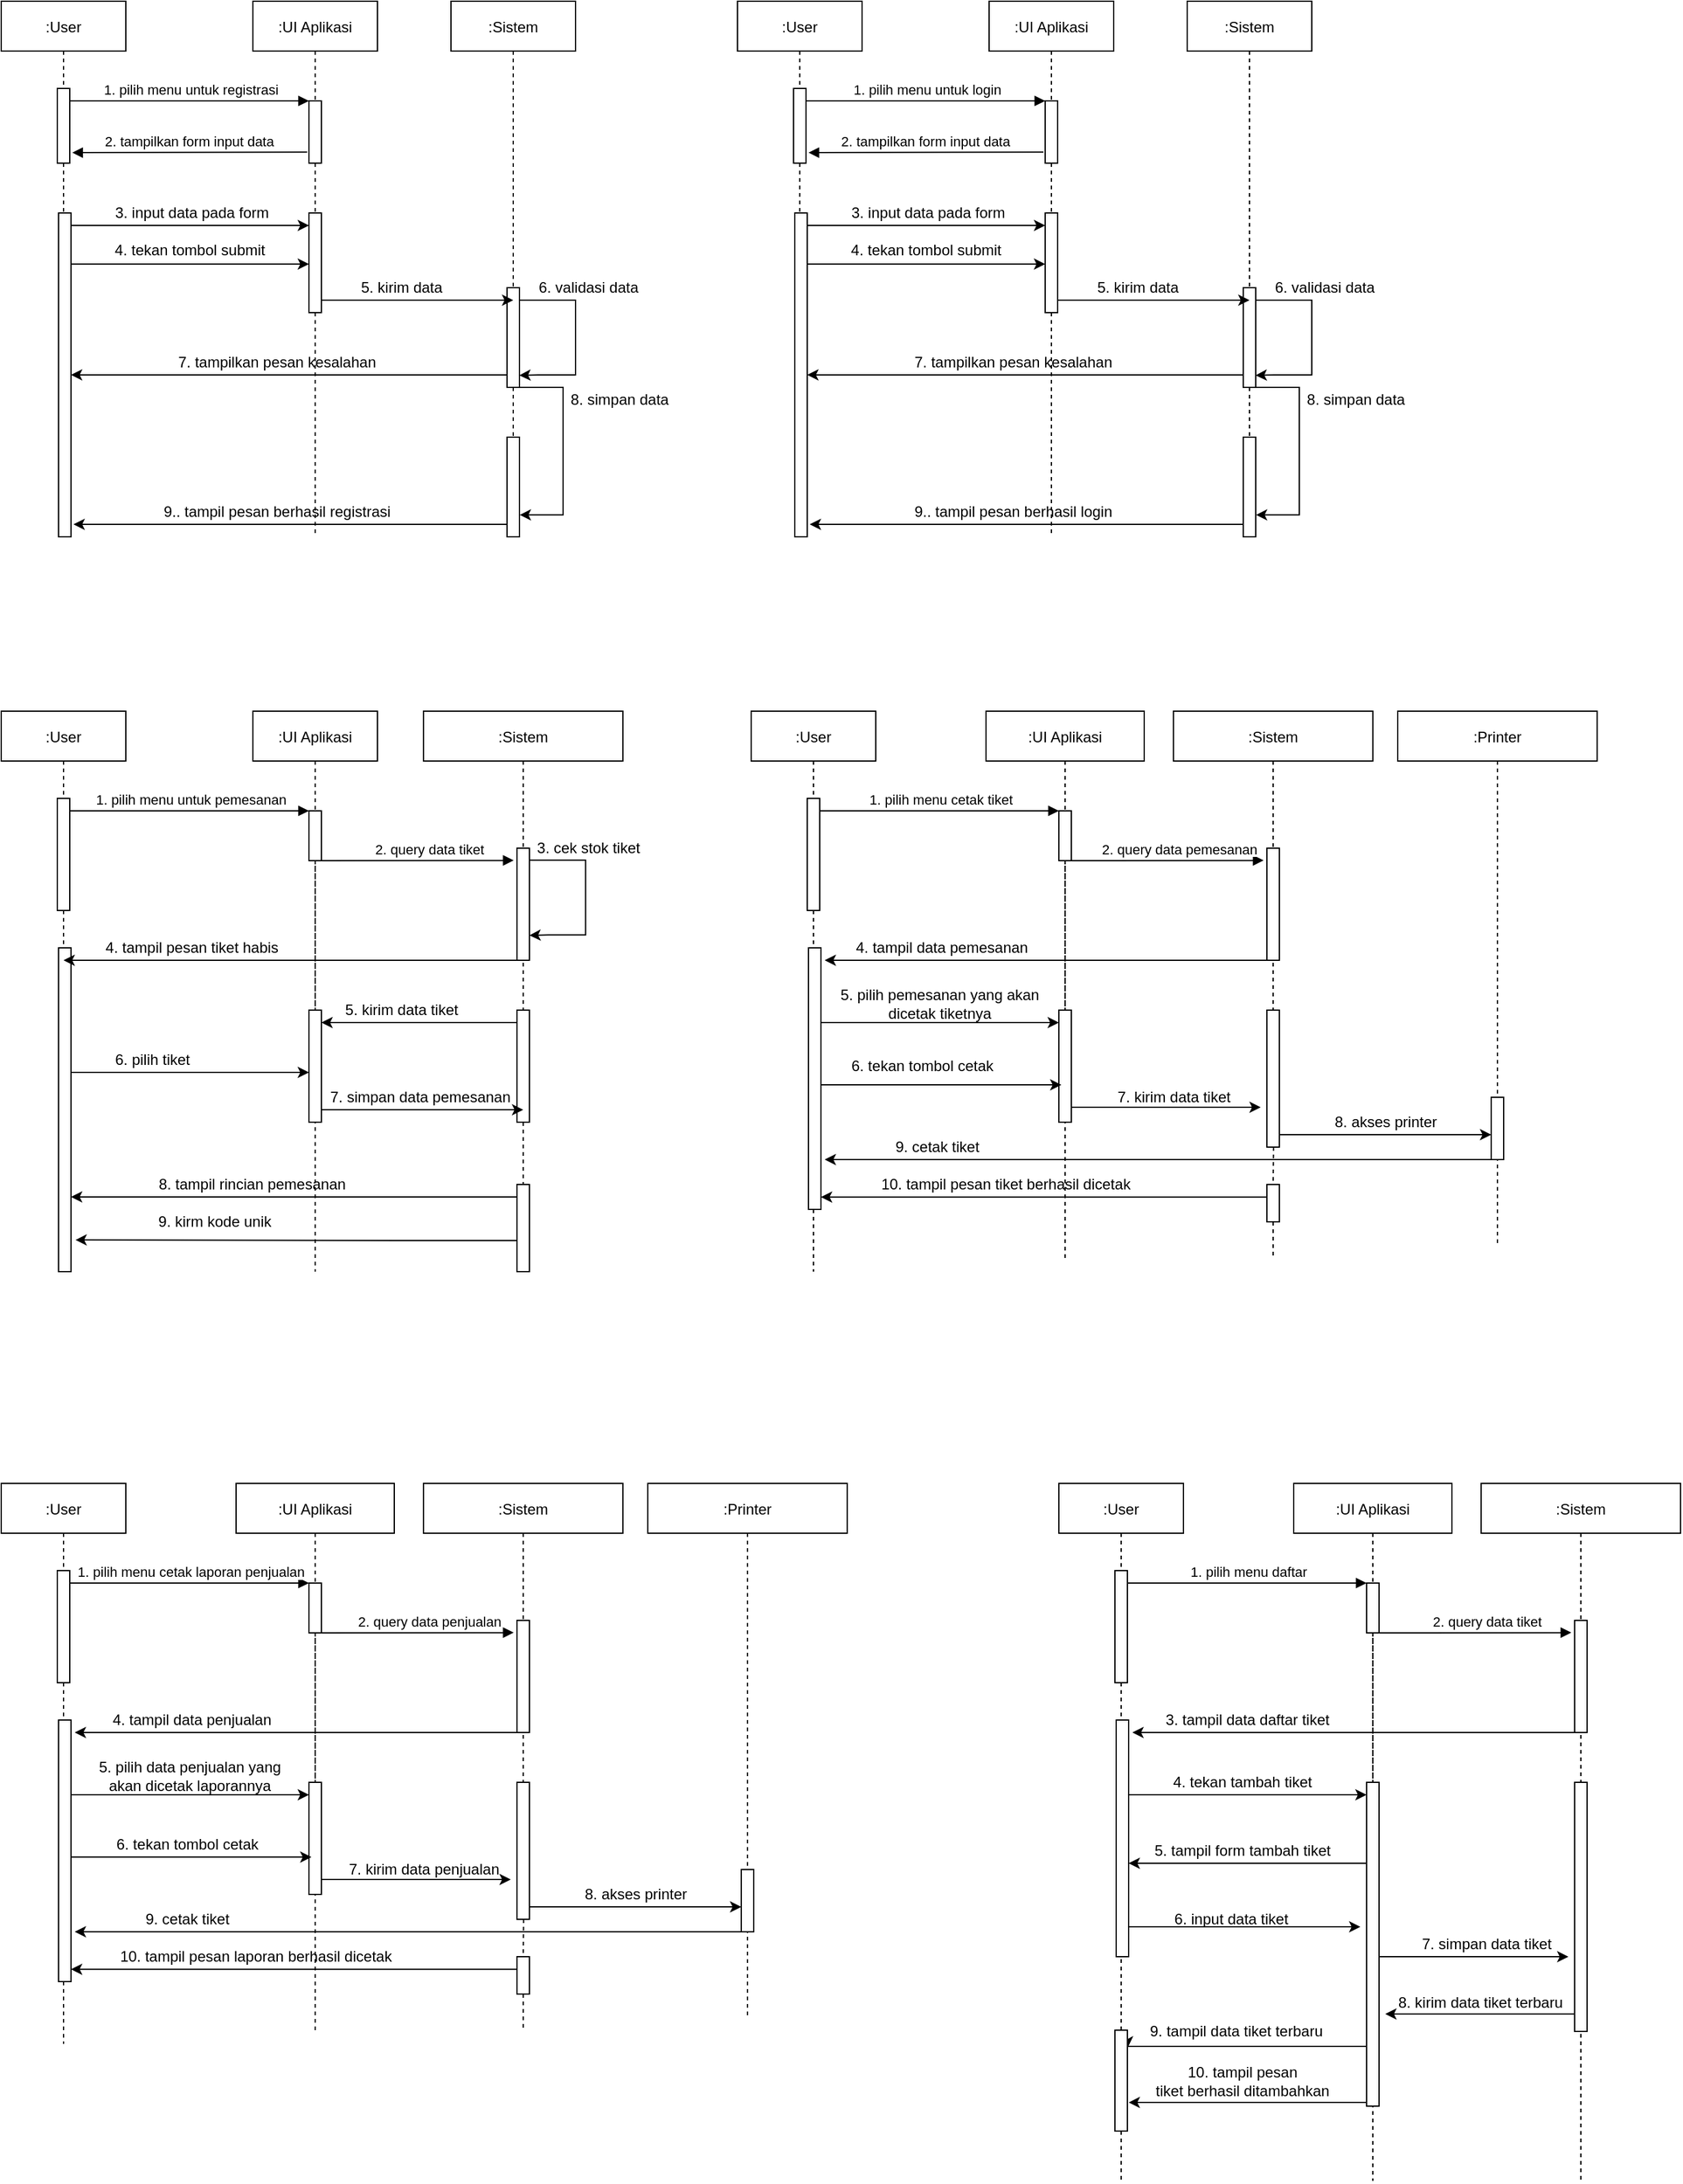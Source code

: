 <mxfile version="18.1.1" type="github">
  <diagram id="kgpKYQtTHZ0yAKxKKP6v" name="Page-1">
    <mxGraphModel dx="1011" dy="581" grid="1" gridSize="10" guides="1" tooltips="1" connect="1" arrows="1" fold="1" page="1" pageScale="1" pageWidth="850" pageHeight="1100" math="0" shadow="0">
      <root>
        <mxCell id="0" />
        <mxCell id="1" parent="0" />
        <mxCell id="LG617nG7bpmIxUYU5paF-202" value="" style="edgeStyle=orthogonalEdgeStyle;rounded=0;orthogonalLoop=1;jettySize=auto;html=1;endArrow=none;endFill=0;dashed=1;" parent="1" source="LG617nG7bpmIxUYU5paF-198" edge="1">
          <mxGeometry relative="1" as="geometry">
            <mxPoint x="1220" y="1830" as="targetPoint" />
          </mxGeometry>
        </mxCell>
        <mxCell id="LG617nG7bpmIxUYU5paF-158" value="" style="edgeStyle=orthogonalEdgeStyle;rounded=0;orthogonalLoop=1;jettySize=auto;html=1;endArrow=none;endFill=0;dashed=1;" parent="1" target="LG617nG7bpmIxUYU5paF-151" edge="1">
          <mxGeometry relative="1" as="geometry">
            <mxPoint x="1139.99" y="940" as="sourcePoint" />
            <mxPoint x="1140.0" y="1090" as="targetPoint" />
          </mxGeometry>
        </mxCell>
        <mxCell id="LG617nG7bpmIxUYU5paF-152" value="" style="edgeStyle=orthogonalEdgeStyle;rounded=0;orthogonalLoop=1;jettySize=auto;html=1;endArrow=none;endFill=0;dashed=1;startArrow=none;" parent="1" source="LG617nG7bpmIxUYU5paF-151" edge="1">
          <mxGeometry relative="1" as="geometry">
            <mxPoint x="1139.99" y="940" as="sourcePoint" />
            <mxPoint x="1140" y="1090" as="targetPoint" />
          </mxGeometry>
        </mxCell>
        <mxCell id="LG617nG7bpmIxUYU5paF-136" value=":UI Aplikasi" style="shape=umlLifeline;perimeter=lifelinePerimeter;container=1;collapsible=0;recursiveResize=0;rounded=0;shadow=0;strokeWidth=1;" parent="1" vertex="1">
          <mxGeometry x="909.5" y="650" width="127" height="440" as="geometry" />
        </mxCell>
        <mxCell id="LG617nG7bpmIxUYU5paF-140" value="" style="edgeStyle=orthogonalEdgeStyle;rounded=0;orthogonalLoop=1;jettySize=auto;html=1;endArrow=classic;endFill=1;" parent="LG617nG7bpmIxUYU5paF-136" edge="1">
          <mxGeometry relative="1" as="geometry">
            <mxPoint x="50" y="240.0" as="targetPoint" />
          </mxGeometry>
        </mxCell>
        <mxCell id="3nuBFxr9cyL0pnOWT2aG-1" value=":User" style="shape=umlLifeline;perimeter=lifelinePerimeter;container=1;collapsible=0;recursiveResize=0;rounded=0;shadow=0;strokeWidth=1;" parent="1" vertex="1">
          <mxGeometry x="119" y="80" width="100" height="210" as="geometry" />
        </mxCell>
        <mxCell id="3nuBFxr9cyL0pnOWT2aG-2" value="" style="points=[];perimeter=orthogonalPerimeter;rounded=0;shadow=0;strokeWidth=1;" parent="3nuBFxr9cyL0pnOWT2aG-1" vertex="1">
          <mxGeometry x="45" y="70" width="10" height="60" as="geometry" />
        </mxCell>
        <mxCell id="3nuBFxr9cyL0pnOWT2aG-5" value=":UI Aplikasi" style="shape=umlLifeline;perimeter=lifelinePerimeter;container=1;collapsible=0;recursiveResize=0;rounded=0;shadow=0;strokeWidth=1;" parent="1" vertex="1">
          <mxGeometry x="321" y="80" width="100" height="430" as="geometry" />
        </mxCell>
        <mxCell id="3nuBFxr9cyL0pnOWT2aG-6" value="" style="points=[];perimeter=orthogonalPerimeter;rounded=0;shadow=0;strokeWidth=1;" parent="3nuBFxr9cyL0pnOWT2aG-5" vertex="1">
          <mxGeometry x="45" y="80" width="10" height="50" as="geometry" />
        </mxCell>
        <mxCell id="LG617nG7bpmIxUYU5paF-6" value="" style="points=[];perimeter=orthogonalPerimeter;rounded=0;shadow=0;strokeWidth=1;" parent="3nuBFxr9cyL0pnOWT2aG-5" vertex="1">
          <mxGeometry x="45" y="170" width="10" height="80" as="geometry" />
        </mxCell>
        <mxCell id="LG617nG7bpmIxUYU5paF-7" value="" style="edgeStyle=orthogonalEdgeStyle;rounded=0;orthogonalLoop=1;jettySize=auto;html=1;dashed=1;endArrow=none;endFill=0;" parent="3nuBFxr9cyL0pnOWT2aG-5" source="3nuBFxr9cyL0pnOWT2aG-6" target="LG617nG7bpmIxUYU5paF-6" edge="1">
          <mxGeometry relative="1" as="geometry" />
        </mxCell>
        <mxCell id="3nuBFxr9cyL0pnOWT2aG-8" value=" 1. pilih menu untuk registrasi" style="verticalAlign=bottom;endArrow=block;entryX=0;entryY=0;shadow=0;strokeWidth=1;" parent="1" source="3nuBFxr9cyL0pnOWT2aG-2" target="3nuBFxr9cyL0pnOWT2aG-6" edge="1">
          <mxGeometry relative="1" as="geometry">
            <mxPoint x="275" y="160" as="sourcePoint" />
          </mxGeometry>
        </mxCell>
        <mxCell id="3nuBFxr9cyL0pnOWT2aG-9" value="2. tampilkan form input data" style="verticalAlign=bottom;endArrow=block;entryX=1.1;entryY=0.259;shadow=0;strokeWidth=1;entryDx=0;entryDy=0;entryPerimeter=0;exitX=-0.138;exitY=0.822;exitDx=0;exitDy=0;exitPerimeter=0;" parent="1" source="3nuBFxr9cyL0pnOWT2aG-6" edge="1">
          <mxGeometry relative="1" as="geometry">
            <mxPoint x="360" y="202" as="sourcePoint" />
            <mxPoint x="176.0" y="201.54" as="targetPoint" />
          </mxGeometry>
        </mxCell>
        <mxCell id="LG617nG7bpmIxUYU5paF-1" value=":Sistem" style="shape=umlLifeline;perimeter=lifelinePerimeter;container=1;collapsible=0;recursiveResize=0;rounded=0;shadow=0;strokeWidth=1;" parent="1" vertex="1">
          <mxGeometry x="480" y="80" width="100" height="310" as="geometry" />
        </mxCell>
        <mxCell id="LG617nG7bpmIxUYU5paF-2" value="" style="points=[];perimeter=orthogonalPerimeter;rounded=0;shadow=0;strokeWidth=1;" parent="LG617nG7bpmIxUYU5paF-1" vertex="1">
          <mxGeometry x="45" y="230" width="10" height="80" as="geometry" />
        </mxCell>
        <mxCell id="LG617nG7bpmIxUYU5paF-17" style="edgeStyle=orthogonalEdgeStyle;rounded=0;orthogonalLoop=1;jettySize=auto;html=1;entryX=0.989;entryY=0.88;entryDx=0;entryDy=0;entryPerimeter=0;" parent="LG617nG7bpmIxUYU5paF-1" source="LG617nG7bpmIxUYU5paF-2" target="LG617nG7bpmIxUYU5paF-2" edge="1">
          <mxGeometry relative="1" as="geometry">
            <Array as="points">
              <mxPoint x="100" y="240" />
              <mxPoint x="100" y="300" />
              <mxPoint x="70" y="300" />
            </Array>
          </mxGeometry>
        </mxCell>
        <mxCell id="LG617nG7bpmIxUYU5paF-8" style="edgeStyle=orthogonalEdgeStyle;rounded=0;orthogonalLoop=1;jettySize=auto;html=1;" parent="1" source="LG617nG7bpmIxUYU5paF-4" target="LG617nG7bpmIxUYU5paF-6" edge="1">
          <mxGeometry relative="1" as="geometry">
            <Array as="points">
              <mxPoint x="290" y="260" />
              <mxPoint x="290" y="260" />
            </Array>
          </mxGeometry>
        </mxCell>
        <mxCell id="LG617nG7bpmIxUYU5paF-12" style="edgeStyle=orthogonalEdgeStyle;rounded=0;orthogonalLoop=1;jettySize=auto;html=1;" parent="1" edge="1">
          <mxGeometry relative="1" as="geometry">
            <mxPoint x="175" y="291" as="sourcePoint" />
            <mxPoint x="366" y="291" as="targetPoint" />
            <Array as="points">
              <mxPoint x="220" y="291" />
              <mxPoint x="220" y="291" />
            </Array>
          </mxGeometry>
        </mxCell>
        <mxCell id="LG617nG7bpmIxUYU5paF-4" value="" style="points=[];perimeter=orthogonalPerimeter;rounded=0;shadow=0;strokeWidth=1;" parent="1" vertex="1">
          <mxGeometry x="165" y="250" width="10" height="260" as="geometry" />
        </mxCell>
        <mxCell id="LG617nG7bpmIxUYU5paF-11" value="&amp;nbsp;3. input data pada form" style="text;html=1;align=center;verticalAlign=middle;resizable=0;points=[];autosize=1;strokeColor=none;fillColor=none;" parent="1" vertex="1">
          <mxGeometry x="200" y="240" width="140" height="20" as="geometry" />
        </mxCell>
        <mxCell id="LG617nG7bpmIxUYU5paF-13" value="4. tekan tombol submit" style="text;html=1;align=center;verticalAlign=middle;resizable=0;points=[];autosize=1;strokeColor=none;fillColor=none;" parent="1" vertex="1">
          <mxGeometry x="200" y="270" width="140" height="20" as="geometry" />
        </mxCell>
        <mxCell id="LG617nG7bpmIxUYU5paF-15" style="edgeStyle=orthogonalEdgeStyle;rounded=0;orthogonalLoop=1;jettySize=auto;html=1;" parent="1" source="LG617nG7bpmIxUYU5paF-6" edge="1">
          <mxGeometry relative="1" as="geometry">
            <mxPoint x="530" y="320" as="targetPoint" />
            <Array as="points">
              <mxPoint x="480" y="320" />
              <mxPoint x="480" y="320" />
            </Array>
          </mxGeometry>
        </mxCell>
        <mxCell id="LG617nG7bpmIxUYU5paF-16" value="5. kirim data" style="text;html=1;align=center;verticalAlign=middle;resizable=0;points=[];autosize=1;strokeColor=none;fillColor=none;" parent="1" vertex="1">
          <mxGeometry x="400" y="300" width="80" height="20" as="geometry" />
        </mxCell>
        <mxCell id="LG617nG7bpmIxUYU5paF-18" value="6. validasi data" style="text;html=1;align=center;verticalAlign=middle;resizable=0;points=[];autosize=1;strokeColor=none;fillColor=none;" parent="1" vertex="1">
          <mxGeometry x="540" y="300" width="100" height="20" as="geometry" />
        </mxCell>
        <mxCell id="LG617nG7bpmIxUYU5paF-19" style="edgeStyle=orthogonalEdgeStyle;rounded=0;orthogonalLoop=1;jettySize=auto;html=1;" parent="1" source="LG617nG7bpmIxUYU5paF-2" target="LG617nG7bpmIxUYU5paF-4" edge="1">
          <mxGeometry relative="1" as="geometry">
            <mxPoint x="210" y="370" as="targetPoint" />
            <Array as="points">
              <mxPoint x="360" y="380" />
              <mxPoint x="360" y="380" />
            </Array>
          </mxGeometry>
        </mxCell>
        <mxCell id="LG617nG7bpmIxUYU5paF-20" value="7. tampilkan pesan kesalahan" style="text;html=1;align=center;verticalAlign=middle;resizable=0;points=[];autosize=1;strokeColor=none;fillColor=none;" parent="1" vertex="1">
          <mxGeometry x="255" y="360" width="170" height="20" as="geometry" />
        </mxCell>
        <mxCell id="LG617nG7bpmIxUYU5paF-25" style="edgeStyle=orthogonalEdgeStyle;rounded=0;orthogonalLoop=1;jettySize=auto;html=1;" parent="1" source="LG617nG7bpmIxUYU5paF-21" edge="1">
          <mxGeometry relative="1" as="geometry">
            <mxPoint x="177" y="500" as="targetPoint" />
            <Array as="points">
              <mxPoint x="177" y="500" />
            </Array>
          </mxGeometry>
        </mxCell>
        <mxCell id="LG617nG7bpmIxUYU5paF-21" value="" style="points=[];perimeter=orthogonalPerimeter;rounded=0;shadow=0;strokeWidth=1;" parent="1" vertex="1">
          <mxGeometry x="525" y="430" width="10" height="80" as="geometry" />
        </mxCell>
        <mxCell id="LG617nG7bpmIxUYU5paF-22" value="" style="edgeStyle=orthogonalEdgeStyle;rounded=0;orthogonalLoop=1;jettySize=auto;html=1;dashed=1;endArrow=none;endFill=0;" parent="1" source="LG617nG7bpmIxUYU5paF-2" target="LG617nG7bpmIxUYU5paF-21" edge="1">
          <mxGeometry relative="1" as="geometry" />
        </mxCell>
        <mxCell id="LG617nG7bpmIxUYU5paF-23" style="edgeStyle=orthogonalEdgeStyle;rounded=0;orthogonalLoop=1;jettySize=auto;html=1;entryX=1.02;entryY=0.78;entryDx=0;entryDy=0;entryPerimeter=0;" parent="1" source="LG617nG7bpmIxUYU5paF-2" target="LG617nG7bpmIxUYU5paF-21" edge="1">
          <mxGeometry relative="1" as="geometry">
            <Array as="points">
              <mxPoint x="570" y="390" />
              <mxPoint x="570" y="492" />
            </Array>
          </mxGeometry>
        </mxCell>
        <mxCell id="LG617nG7bpmIxUYU5paF-24" value="8. simpan data" style="text;html=1;align=center;verticalAlign=middle;resizable=0;points=[];autosize=1;strokeColor=none;fillColor=none;" parent="1" vertex="1">
          <mxGeometry x="570" y="390" width="90" height="20" as="geometry" />
        </mxCell>
        <mxCell id="LG617nG7bpmIxUYU5paF-26" value="9.. tampil pesan berhasil registrasi" style="text;html=1;align=center;verticalAlign=middle;resizable=0;points=[];autosize=1;strokeColor=none;fillColor=none;" parent="1" vertex="1">
          <mxGeometry x="240" y="480" width="200" height="20" as="geometry" />
        </mxCell>
        <mxCell id="LG617nG7bpmIxUYU5paF-29" value=":User" style="shape=umlLifeline;perimeter=lifelinePerimeter;container=1;collapsible=0;recursiveResize=0;rounded=0;shadow=0;strokeWidth=1;" parent="1" vertex="1">
          <mxGeometry x="710" y="80" width="100" height="210" as="geometry" />
        </mxCell>
        <mxCell id="LG617nG7bpmIxUYU5paF-30" value="" style="points=[];perimeter=orthogonalPerimeter;rounded=0;shadow=0;strokeWidth=1;" parent="LG617nG7bpmIxUYU5paF-29" vertex="1">
          <mxGeometry x="45" y="70" width="10" height="60" as="geometry" />
        </mxCell>
        <mxCell id="LG617nG7bpmIxUYU5paF-31" value=":UI Aplikasi" style="shape=umlLifeline;perimeter=lifelinePerimeter;container=1;collapsible=0;recursiveResize=0;rounded=0;shadow=0;strokeWidth=1;" parent="1" vertex="1">
          <mxGeometry x="912" y="80" width="100" height="430" as="geometry" />
        </mxCell>
        <mxCell id="LG617nG7bpmIxUYU5paF-32" value="" style="points=[];perimeter=orthogonalPerimeter;rounded=0;shadow=0;strokeWidth=1;" parent="LG617nG7bpmIxUYU5paF-31" vertex="1">
          <mxGeometry x="45" y="80" width="10" height="50" as="geometry" />
        </mxCell>
        <mxCell id="LG617nG7bpmIxUYU5paF-33" value="" style="points=[];perimeter=orthogonalPerimeter;rounded=0;shadow=0;strokeWidth=1;" parent="LG617nG7bpmIxUYU5paF-31" vertex="1">
          <mxGeometry x="45" y="170" width="10" height="80" as="geometry" />
        </mxCell>
        <mxCell id="LG617nG7bpmIxUYU5paF-34" value="" style="edgeStyle=orthogonalEdgeStyle;rounded=0;orthogonalLoop=1;jettySize=auto;html=1;dashed=1;endArrow=none;endFill=0;" parent="LG617nG7bpmIxUYU5paF-31" source="LG617nG7bpmIxUYU5paF-32" target="LG617nG7bpmIxUYU5paF-33" edge="1">
          <mxGeometry relative="1" as="geometry" />
        </mxCell>
        <mxCell id="LG617nG7bpmIxUYU5paF-35" value=" 1. pilih menu untuk login" style="verticalAlign=bottom;endArrow=block;entryX=0;entryY=0;shadow=0;strokeWidth=1;" parent="1" source="LG617nG7bpmIxUYU5paF-30" target="LG617nG7bpmIxUYU5paF-32" edge="1">
          <mxGeometry relative="1" as="geometry">
            <mxPoint x="866" y="160" as="sourcePoint" />
          </mxGeometry>
        </mxCell>
        <mxCell id="LG617nG7bpmIxUYU5paF-36" value="2. tampilkan form input data" style="verticalAlign=bottom;endArrow=block;entryX=1.1;entryY=0.259;shadow=0;strokeWidth=1;entryDx=0;entryDy=0;entryPerimeter=0;exitX=-0.138;exitY=0.822;exitDx=0;exitDy=0;exitPerimeter=0;" parent="1" source="LG617nG7bpmIxUYU5paF-32" edge="1">
          <mxGeometry relative="1" as="geometry">
            <mxPoint x="951" y="202" as="sourcePoint" />
            <mxPoint x="767" y="201.54" as="targetPoint" />
          </mxGeometry>
        </mxCell>
        <mxCell id="LG617nG7bpmIxUYU5paF-37" value=":Sistem" style="shape=umlLifeline;perimeter=lifelinePerimeter;container=1;collapsible=0;recursiveResize=0;rounded=0;shadow=0;strokeWidth=1;" parent="1" vertex="1">
          <mxGeometry x="1071" y="80" width="100" height="310" as="geometry" />
        </mxCell>
        <mxCell id="LG617nG7bpmIxUYU5paF-38" value="" style="points=[];perimeter=orthogonalPerimeter;rounded=0;shadow=0;strokeWidth=1;" parent="LG617nG7bpmIxUYU5paF-37" vertex="1">
          <mxGeometry x="45" y="230" width="10" height="80" as="geometry" />
        </mxCell>
        <mxCell id="LG617nG7bpmIxUYU5paF-39" style="edgeStyle=orthogonalEdgeStyle;rounded=0;orthogonalLoop=1;jettySize=auto;html=1;entryX=0.989;entryY=0.88;entryDx=0;entryDy=0;entryPerimeter=0;" parent="LG617nG7bpmIxUYU5paF-37" source="LG617nG7bpmIxUYU5paF-38" target="LG617nG7bpmIxUYU5paF-38" edge="1">
          <mxGeometry relative="1" as="geometry">
            <Array as="points">
              <mxPoint x="100" y="240" />
              <mxPoint x="100" y="300" />
              <mxPoint x="70" y="300" />
            </Array>
          </mxGeometry>
        </mxCell>
        <mxCell id="LG617nG7bpmIxUYU5paF-40" style="edgeStyle=orthogonalEdgeStyle;rounded=0;orthogonalLoop=1;jettySize=auto;html=1;" parent="1" source="LG617nG7bpmIxUYU5paF-42" target="LG617nG7bpmIxUYU5paF-33" edge="1">
          <mxGeometry relative="1" as="geometry">
            <Array as="points">
              <mxPoint x="881" y="260" />
              <mxPoint x="881" y="260" />
            </Array>
          </mxGeometry>
        </mxCell>
        <mxCell id="LG617nG7bpmIxUYU5paF-41" style="edgeStyle=orthogonalEdgeStyle;rounded=0;orthogonalLoop=1;jettySize=auto;html=1;" parent="1" edge="1">
          <mxGeometry relative="1" as="geometry">
            <mxPoint x="766" y="291" as="sourcePoint" />
            <mxPoint x="957" y="291" as="targetPoint" />
            <Array as="points">
              <mxPoint x="811" y="291" />
              <mxPoint x="811" y="291" />
            </Array>
          </mxGeometry>
        </mxCell>
        <mxCell id="LG617nG7bpmIxUYU5paF-42" value="" style="points=[];perimeter=orthogonalPerimeter;rounded=0;shadow=0;strokeWidth=1;" parent="1" vertex="1">
          <mxGeometry x="756" y="250" width="10" height="260" as="geometry" />
        </mxCell>
        <mxCell id="LG617nG7bpmIxUYU5paF-43" value="&amp;nbsp;3. input data pada form" style="text;html=1;align=center;verticalAlign=middle;resizable=0;points=[];autosize=1;strokeColor=none;fillColor=none;" parent="1" vertex="1">
          <mxGeometry x="791" y="240" width="140" height="20" as="geometry" />
        </mxCell>
        <mxCell id="LG617nG7bpmIxUYU5paF-44" value="4. tekan tombol submit" style="text;html=1;align=center;verticalAlign=middle;resizable=0;points=[];autosize=1;strokeColor=none;fillColor=none;" parent="1" vertex="1">
          <mxGeometry x="791" y="270" width="140" height="20" as="geometry" />
        </mxCell>
        <mxCell id="LG617nG7bpmIxUYU5paF-45" style="edgeStyle=orthogonalEdgeStyle;rounded=0;orthogonalLoop=1;jettySize=auto;html=1;" parent="1" source="LG617nG7bpmIxUYU5paF-33" edge="1">
          <mxGeometry relative="1" as="geometry">
            <mxPoint x="1121" y="320" as="targetPoint" />
            <Array as="points">
              <mxPoint x="1071" y="320" />
              <mxPoint x="1071" y="320" />
            </Array>
          </mxGeometry>
        </mxCell>
        <mxCell id="LG617nG7bpmIxUYU5paF-46" value="5. kirim data" style="text;html=1;align=center;verticalAlign=middle;resizable=0;points=[];autosize=1;strokeColor=none;fillColor=none;" parent="1" vertex="1">
          <mxGeometry x="991" y="300" width="80" height="20" as="geometry" />
        </mxCell>
        <mxCell id="LG617nG7bpmIxUYU5paF-47" value="6. validasi data" style="text;html=1;align=center;verticalAlign=middle;resizable=0;points=[];autosize=1;strokeColor=none;fillColor=none;" parent="1" vertex="1">
          <mxGeometry x="1131" y="300" width="100" height="20" as="geometry" />
        </mxCell>
        <mxCell id="LG617nG7bpmIxUYU5paF-48" style="edgeStyle=orthogonalEdgeStyle;rounded=0;orthogonalLoop=1;jettySize=auto;html=1;" parent="1" source="LG617nG7bpmIxUYU5paF-38" target="LG617nG7bpmIxUYU5paF-42" edge="1">
          <mxGeometry relative="1" as="geometry">
            <mxPoint x="801" y="370" as="targetPoint" />
            <Array as="points">
              <mxPoint x="951" y="380" />
              <mxPoint x="951" y="380" />
            </Array>
          </mxGeometry>
        </mxCell>
        <mxCell id="LG617nG7bpmIxUYU5paF-49" value="7. tampilkan pesan kesalahan" style="text;html=1;align=center;verticalAlign=middle;resizable=0;points=[];autosize=1;strokeColor=none;fillColor=none;" parent="1" vertex="1">
          <mxGeometry x="846" y="360" width="170" height="20" as="geometry" />
        </mxCell>
        <mxCell id="LG617nG7bpmIxUYU5paF-50" style="edgeStyle=orthogonalEdgeStyle;rounded=0;orthogonalLoop=1;jettySize=auto;html=1;" parent="1" source="LG617nG7bpmIxUYU5paF-51" edge="1">
          <mxGeometry relative="1" as="geometry">
            <mxPoint x="768" y="500" as="targetPoint" />
            <Array as="points">
              <mxPoint x="768" y="500" />
            </Array>
          </mxGeometry>
        </mxCell>
        <mxCell id="LG617nG7bpmIxUYU5paF-51" value="" style="points=[];perimeter=orthogonalPerimeter;rounded=0;shadow=0;strokeWidth=1;" parent="1" vertex="1">
          <mxGeometry x="1116" y="430" width="10" height="80" as="geometry" />
        </mxCell>
        <mxCell id="LG617nG7bpmIxUYU5paF-52" value="" style="edgeStyle=orthogonalEdgeStyle;rounded=0;orthogonalLoop=1;jettySize=auto;html=1;dashed=1;endArrow=none;endFill=0;" parent="1" source="LG617nG7bpmIxUYU5paF-38" target="LG617nG7bpmIxUYU5paF-51" edge="1">
          <mxGeometry relative="1" as="geometry" />
        </mxCell>
        <mxCell id="LG617nG7bpmIxUYU5paF-53" style="edgeStyle=orthogonalEdgeStyle;rounded=0;orthogonalLoop=1;jettySize=auto;html=1;entryX=1.02;entryY=0.78;entryDx=0;entryDy=0;entryPerimeter=0;" parent="1" source="LG617nG7bpmIxUYU5paF-38" target="LG617nG7bpmIxUYU5paF-51" edge="1">
          <mxGeometry relative="1" as="geometry">
            <Array as="points">
              <mxPoint x="1161" y="390" />
              <mxPoint x="1161" y="492" />
            </Array>
          </mxGeometry>
        </mxCell>
        <mxCell id="LG617nG7bpmIxUYU5paF-54" value="8. simpan data" style="text;html=1;align=center;verticalAlign=middle;resizable=0;points=[];autosize=1;strokeColor=none;fillColor=none;" parent="1" vertex="1">
          <mxGeometry x="1161" y="390" width="90" height="20" as="geometry" />
        </mxCell>
        <mxCell id="LG617nG7bpmIxUYU5paF-55" value="9.. tampil pesan berhasil login" style="text;html=1;align=center;verticalAlign=middle;resizable=0;points=[];autosize=1;strokeColor=none;fillColor=none;" parent="1" vertex="1">
          <mxGeometry x="846" y="480" width="170" height="20" as="geometry" />
        </mxCell>
        <mxCell id="LG617nG7bpmIxUYU5paF-56" value=":User" style="shape=umlLifeline;perimeter=lifelinePerimeter;container=1;collapsible=0;recursiveResize=0;rounded=0;shadow=0;strokeWidth=1;" parent="1" vertex="1">
          <mxGeometry x="119" y="650" width="100" height="450" as="geometry" />
        </mxCell>
        <mxCell id="LG617nG7bpmIxUYU5paF-57" value="" style="points=[];perimeter=orthogonalPerimeter;rounded=0;shadow=0;strokeWidth=1;" parent="LG617nG7bpmIxUYU5paF-56" vertex="1">
          <mxGeometry x="45" y="70" width="10" height="90" as="geometry" />
        </mxCell>
        <mxCell id="LG617nG7bpmIxUYU5paF-69" value="" style="points=[];perimeter=orthogonalPerimeter;rounded=0;shadow=0;strokeWidth=1;" parent="LG617nG7bpmIxUYU5paF-56" vertex="1">
          <mxGeometry x="46" y="190" width="10" height="260" as="geometry" />
        </mxCell>
        <mxCell id="LG617nG7bpmIxUYU5paF-58" value=":UI Aplikasi" style="shape=umlLifeline;perimeter=lifelinePerimeter;container=1;collapsible=0;recursiveResize=0;rounded=0;shadow=0;strokeWidth=1;" parent="1" vertex="1">
          <mxGeometry x="321" y="650" width="100" height="450" as="geometry" />
        </mxCell>
        <mxCell id="LG617nG7bpmIxUYU5paF-59" value="" style="points=[];perimeter=orthogonalPerimeter;rounded=0;shadow=0;strokeWidth=1;" parent="LG617nG7bpmIxUYU5paF-58" vertex="1">
          <mxGeometry x="45" y="80" width="10" height="40" as="geometry" />
        </mxCell>
        <mxCell id="LG617nG7bpmIxUYU5paF-61" value="" style="edgeStyle=orthogonalEdgeStyle;rounded=0;orthogonalLoop=1;jettySize=auto;html=1;dashed=1;endArrow=none;endFill=0;" parent="LG617nG7bpmIxUYU5paF-58" source="LG617nG7bpmIxUYU5paF-59" edge="1">
          <mxGeometry relative="1" as="geometry">
            <mxPoint x="50" y="170" as="targetPoint" />
          </mxGeometry>
        </mxCell>
        <mxCell id="LG617nG7bpmIxUYU5paF-93" value="" style="points=[];perimeter=orthogonalPerimeter;rounded=0;shadow=0;strokeWidth=1;" parent="LG617nG7bpmIxUYU5paF-58" vertex="1">
          <mxGeometry x="45" y="240" width="10" height="90" as="geometry" />
        </mxCell>
        <mxCell id="LG617nG7bpmIxUYU5paF-94" value="" style="edgeStyle=orthogonalEdgeStyle;rounded=0;orthogonalLoop=1;jettySize=auto;html=1;endArrow=none;endFill=0;dashed=1;" parent="LG617nG7bpmIxUYU5paF-58" source="LG617nG7bpmIxUYU5paF-59" target="LG617nG7bpmIxUYU5paF-93" edge="1">
          <mxGeometry relative="1" as="geometry" />
        </mxCell>
        <mxCell id="LG617nG7bpmIxUYU5paF-62" value=" 1. pilih menu untuk pemesanan" style="verticalAlign=bottom;endArrow=block;entryX=0;entryY=0;shadow=0;strokeWidth=1;" parent="1" source="LG617nG7bpmIxUYU5paF-57" target="LG617nG7bpmIxUYU5paF-59" edge="1">
          <mxGeometry relative="1" as="geometry">
            <mxPoint x="275" y="730" as="sourcePoint" />
          </mxGeometry>
        </mxCell>
        <mxCell id="LG617nG7bpmIxUYU5paF-63" value="2. query data tiket" style="verticalAlign=bottom;endArrow=block;shadow=0;strokeWidth=1;entryX=-0.267;entryY=0.109;entryDx=0;entryDy=0;entryPerimeter=0;" parent="1" target="LG617nG7bpmIxUYU5paF-83" edge="1">
          <mxGeometry x="0.13" relative="1" as="geometry">
            <mxPoint x="375.5" y="770" as="sourcePoint" />
            <mxPoint x="525" y="770" as="targetPoint" />
            <Array as="points" />
            <mxPoint as="offset" />
          </mxGeometry>
        </mxCell>
        <mxCell id="LG617nG7bpmIxUYU5paF-64" value=":Sistem" style="shape=umlLifeline;perimeter=lifelinePerimeter;container=0;collapsible=0;recursiveResize=0;rounded=0;shadow=0;strokeWidth=1;" parent="1" vertex="1">
          <mxGeometry x="457.94" y="650" width="160.11" height="310" as="geometry" />
        </mxCell>
        <mxCell id="LG617nG7bpmIxUYU5paF-70" value="&amp;nbsp;4. tampil pesan tiket habis" style="text;html=1;align=center;verticalAlign=middle;resizable=0;points=[];autosize=1;strokeColor=none;fillColor=none;" parent="1" vertex="1">
          <mxGeometry x="190" y="830" width="160" height="20" as="geometry" />
        </mxCell>
        <mxCell id="LG617nG7bpmIxUYU5paF-90" style="edgeStyle=orthogonalEdgeStyle;rounded=0;orthogonalLoop=1;jettySize=auto;html=1;endArrow=classic;endFill=1;" parent="1" source="LG617nG7bpmIxUYU5paF-83" target="LG617nG7bpmIxUYU5paF-56" edge="1">
          <mxGeometry relative="1" as="geometry">
            <Array as="points">
              <mxPoint x="300" y="850" />
              <mxPoint x="300" y="850" />
            </Array>
          </mxGeometry>
        </mxCell>
        <mxCell id="LG617nG7bpmIxUYU5paF-83" value="" style="points=[];perimeter=orthogonalPerimeter;rounded=0;shadow=0;strokeWidth=1;" parent="1" vertex="1">
          <mxGeometry x="533" y="760" width="10" height="90" as="geometry" />
        </mxCell>
        <mxCell id="LG617nG7bpmIxUYU5paF-88" style="edgeStyle=orthogonalEdgeStyle;rounded=0;orthogonalLoop=1;jettySize=auto;html=1;entryX=0.989;entryY=0.88;entryDx=0;entryDy=0;entryPerimeter=0;" parent="1" edge="1">
          <mxGeometry relative="1" as="geometry">
            <Array as="points">
              <mxPoint x="588.11" y="769.6" />
              <mxPoint x="588.11" y="829.6" />
              <mxPoint x="558.11" y="829.6" />
            </Array>
            <mxPoint x="543.11" y="769.6" as="sourcePoint" />
            <mxPoint x="543.0" y="830.0" as="targetPoint" />
          </mxGeometry>
        </mxCell>
        <mxCell id="LG617nG7bpmIxUYU5paF-89" value="3. cek stok tiket" style="text;html=1;align=center;verticalAlign=middle;resizable=0;points=[];autosize=1;strokeColor=none;fillColor=none;" parent="1" vertex="1">
          <mxGeometry x="540.11" y="749.6" width="100" height="20" as="geometry" />
        </mxCell>
        <mxCell id="LG617nG7bpmIxUYU5paF-95" style="edgeStyle=orthogonalEdgeStyle;rounded=0;orthogonalLoop=1;jettySize=auto;html=1;endArrow=classic;endFill=1;" parent="1" source="LG617nG7bpmIxUYU5paF-91" target="LG617nG7bpmIxUYU5paF-93" edge="1">
          <mxGeometry relative="1" as="geometry">
            <Array as="points">
              <mxPoint x="430" y="900" />
              <mxPoint x="430" y="900" />
            </Array>
          </mxGeometry>
        </mxCell>
        <mxCell id="LG617nG7bpmIxUYU5paF-102" value="" style="edgeStyle=orthogonalEdgeStyle;rounded=0;orthogonalLoop=1;jettySize=auto;html=1;endArrow=none;endFill=0;dashed=1;" parent="1" source="LG617nG7bpmIxUYU5paF-91" target="LG617nG7bpmIxUYU5paF-101" edge="1">
          <mxGeometry relative="1" as="geometry" />
        </mxCell>
        <mxCell id="LG617nG7bpmIxUYU5paF-91" value="" style="points=[];perimeter=orthogonalPerimeter;rounded=0;shadow=0;strokeWidth=1;" parent="1" vertex="1">
          <mxGeometry x="532.99" y="890" width="10" height="90" as="geometry" />
        </mxCell>
        <mxCell id="LG617nG7bpmIxUYU5paF-96" value="5. kirim data tiket" style="text;html=1;align=center;verticalAlign=middle;resizable=0;points=[];autosize=1;strokeColor=none;fillColor=none;" parent="1" vertex="1">
          <mxGeometry x="385" y="880" width="110" height="20" as="geometry" />
        </mxCell>
        <mxCell id="LG617nG7bpmIxUYU5paF-97" style="edgeStyle=orthogonalEdgeStyle;rounded=0;orthogonalLoop=1;jettySize=auto;html=1;endArrow=classic;endFill=1;" parent="1" source="LG617nG7bpmIxUYU5paF-69" target="LG617nG7bpmIxUYU5paF-93" edge="1">
          <mxGeometry relative="1" as="geometry">
            <Array as="points">
              <mxPoint x="250" y="940" />
              <mxPoint x="250" y="940" />
            </Array>
          </mxGeometry>
        </mxCell>
        <mxCell id="LG617nG7bpmIxUYU5paF-98" value="6. pilih tiket" style="text;html=1;align=center;verticalAlign=middle;resizable=0;points=[];autosize=1;strokeColor=none;fillColor=none;" parent="1" vertex="1">
          <mxGeometry x="200" y="920" width="80" height="20" as="geometry" />
        </mxCell>
        <mxCell id="LG617nG7bpmIxUYU5paF-99" style="edgeStyle=orthogonalEdgeStyle;rounded=0;orthogonalLoop=1;jettySize=auto;html=1;entryX=0.501;entryY=0.889;entryDx=0;entryDy=0;entryPerimeter=0;endArrow=classic;endFill=1;" parent="1" source="LG617nG7bpmIxUYU5paF-93" target="LG617nG7bpmIxUYU5paF-91" edge="1">
          <mxGeometry relative="1" as="geometry">
            <Array as="points">
              <mxPoint x="410" y="970" />
              <mxPoint x="410" y="970" />
            </Array>
          </mxGeometry>
        </mxCell>
        <mxCell id="LG617nG7bpmIxUYU5paF-100" value="7. simpan data pemesanan" style="text;html=1;align=center;verticalAlign=middle;resizable=0;points=[];autosize=1;strokeColor=none;fillColor=none;" parent="1" vertex="1">
          <mxGeometry x="374.99" y="950" width="160" height="20" as="geometry" />
        </mxCell>
        <mxCell id="LG617nG7bpmIxUYU5paF-103" style="edgeStyle=orthogonalEdgeStyle;rounded=0;orthogonalLoop=1;jettySize=auto;html=1;endArrow=classic;endFill=1;" parent="1" source="LG617nG7bpmIxUYU5paF-101" target="LG617nG7bpmIxUYU5paF-69" edge="1">
          <mxGeometry relative="1" as="geometry">
            <Array as="points">
              <mxPoint x="260" y="1040" />
              <mxPoint x="260" y="1040" />
            </Array>
          </mxGeometry>
        </mxCell>
        <mxCell id="LG617nG7bpmIxUYU5paF-105" style="edgeStyle=orthogonalEdgeStyle;rounded=0;orthogonalLoop=1;jettySize=auto;html=1;entryX=1.359;entryY=0.902;entryDx=0;entryDy=0;entryPerimeter=0;endArrow=classic;endFill=1;" parent="1" source="LG617nG7bpmIxUYU5paF-101" target="LG617nG7bpmIxUYU5paF-69" edge="1">
          <mxGeometry relative="1" as="geometry">
            <Array as="points">
              <mxPoint x="440" y="1075" />
              <mxPoint x="440" y="1075" />
            </Array>
          </mxGeometry>
        </mxCell>
        <mxCell id="LG617nG7bpmIxUYU5paF-101" value="" style="points=[];perimeter=orthogonalPerimeter;rounded=0;shadow=0;strokeWidth=1;" parent="1" vertex="1">
          <mxGeometry x="532.99" y="1030" width="10" height="70" as="geometry" />
        </mxCell>
        <mxCell id="LG617nG7bpmIxUYU5paF-104" value="8. tampil rincian pemesanan" style="text;html=1;align=center;verticalAlign=middle;resizable=0;points=[];autosize=1;strokeColor=none;fillColor=none;" parent="1" vertex="1">
          <mxGeometry x="235" y="1020" width="170" height="20" as="geometry" />
        </mxCell>
        <mxCell id="LG617nG7bpmIxUYU5paF-106" value="9. kirm kode unik" style="text;html=1;align=center;verticalAlign=middle;resizable=0;points=[];autosize=1;strokeColor=none;fillColor=none;" parent="1" vertex="1">
          <mxGeometry x="235" y="1050" width="110" height="20" as="geometry" />
        </mxCell>
        <mxCell id="LG617nG7bpmIxUYU5paF-108" value="" style="points=[];perimeter=orthogonalPerimeter;rounded=0;shadow=0;strokeWidth=1;" parent="1" vertex="1">
          <mxGeometry x="766" y="720" width="10" height="90" as="geometry" />
        </mxCell>
        <mxCell id="LG617nG7bpmIxUYU5paF-109" value="" style="points=[];perimeter=orthogonalPerimeter;rounded=0;shadow=0;strokeWidth=1;" parent="1" vertex="1">
          <mxGeometry x="968" y="730" width="10" height="40" as="geometry" />
        </mxCell>
        <mxCell id="LG617nG7bpmIxUYU5paF-110" value="" style="edgeStyle=orthogonalEdgeStyle;rounded=0;orthogonalLoop=1;jettySize=auto;html=1;dashed=1;endArrow=none;endFill=0;" parent="1" source="LG617nG7bpmIxUYU5paF-109" edge="1">
          <mxGeometry relative="1" as="geometry">
            <mxPoint x="973" y="820" as="targetPoint" />
          </mxGeometry>
        </mxCell>
        <mxCell id="LG617nG7bpmIxUYU5paF-156" style="edgeStyle=orthogonalEdgeStyle;rounded=0;orthogonalLoop=1;jettySize=auto;html=1;endArrow=classic;endFill=1;" parent="1" source="LG617nG7bpmIxUYU5paF-111" edge="1">
          <mxGeometry relative="1" as="geometry">
            <mxPoint x="1130" y="968" as="targetPoint" />
            <Array as="points">
              <mxPoint x="1020" y="968" />
              <mxPoint x="1020" y="968" />
            </Array>
          </mxGeometry>
        </mxCell>
        <mxCell id="LG617nG7bpmIxUYU5paF-111" value="" style="points=[];perimeter=orthogonalPerimeter;rounded=0;shadow=0;strokeWidth=1;" parent="1" vertex="1">
          <mxGeometry x="968" y="890" width="10" height="90" as="geometry" />
        </mxCell>
        <mxCell id="LG617nG7bpmIxUYU5paF-112" value="" style="edgeStyle=orthogonalEdgeStyle;rounded=0;orthogonalLoop=1;jettySize=auto;html=1;endArrow=none;endFill=0;dashed=1;" parent="1" source="LG617nG7bpmIxUYU5paF-109" target="LG617nG7bpmIxUYU5paF-111" edge="1">
          <mxGeometry relative="1" as="geometry" />
        </mxCell>
        <mxCell id="LG617nG7bpmIxUYU5paF-113" value=" 1. pilih menu cetak tiket" style="verticalAlign=bottom;endArrow=block;entryX=0;entryY=0;shadow=0;strokeWidth=1;" parent="1" source="LG617nG7bpmIxUYU5paF-108" target="LG617nG7bpmIxUYU5paF-109" edge="1">
          <mxGeometry relative="1" as="geometry">
            <mxPoint x="877" y="730" as="sourcePoint" />
          </mxGeometry>
        </mxCell>
        <mxCell id="LG617nG7bpmIxUYU5paF-114" value="2. query data pemesanan" style="verticalAlign=bottom;endArrow=block;shadow=0;strokeWidth=1;entryX=-0.267;entryY=0.109;entryDx=0;entryDy=0;entryPerimeter=0;" parent="1" target="LG617nG7bpmIxUYU5paF-120" edge="1">
          <mxGeometry x="0.13" relative="1" as="geometry">
            <mxPoint x="977.5" y="770" as="sourcePoint" />
            <mxPoint x="1127" y="770" as="targetPoint" />
            <Array as="points" />
            <mxPoint as="offset" />
          </mxGeometry>
        </mxCell>
        <mxCell id="LG617nG7bpmIxUYU5paF-115" value=":Sistem" style="shape=umlLifeline;perimeter=lifelinePerimeter;container=0;collapsible=0;recursiveResize=0;rounded=0;shadow=0;strokeWidth=1;" parent="1" vertex="1">
          <mxGeometry x="1059.94" y="650" width="160.11" height="310" as="geometry" />
        </mxCell>
        <mxCell id="LG617nG7bpmIxUYU5paF-116" value="&amp;nbsp;4. tampil data pemesanan" style="text;html=1;align=center;verticalAlign=middle;resizable=0;points=[];autosize=1;strokeColor=none;fillColor=none;" parent="1" vertex="1">
          <mxGeometry x="792" y="830" width="160" height="20" as="geometry" />
        </mxCell>
        <mxCell id="LG617nG7bpmIxUYU5paF-117" style="edgeStyle=orthogonalEdgeStyle;rounded=0;orthogonalLoop=1;jettySize=auto;html=1;endArrow=classic;endFill=1;" parent="1" source="LG617nG7bpmIxUYU5paF-120" edge="1">
          <mxGeometry relative="1" as="geometry">
            <mxPoint x="780" y="850" as="targetPoint" />
            <Array as="points">
              <mxPoint x="902" y="850" />
              <mxPoint x="902" y="850" />
            </Array>
          </mxGeometry>
        </mxCell>
        <mxCell id="LG617nG7bpmIxUYU5paF-120" value="" style="points=[];perimeter=orthogonalPerimeter;rounded=0;shadow=0;strokeWidth=1;" parent="1" vertex="1">
          <mxGeometry x="1135" y="760" width="10" height="90" as="geometry" />
        </mxCell>
        <mxCell id="LG617nG7bpmIxUYU5paF-147" style="edgeStyle=orthogonalEdgeStyle;rounded=0;orthogonalLoop=1;jettySize=auto;html=1;endArrow=classic;endFill=1;" parent="1" source="LG617nG7bpmIxUYU5paF-125" target="LG617nG7bpmIxUYU5paF-146" edge="1">
          <mxGeometry relative="1" as="geometry">
            <Array as="points">
              <mxPoint x="1160" y="990" />
              <mxPoint x="1160" y="990" />
            </Array>
          </mxGeometry>
        </mxCell>
        <mxCell id="LG617nG7bpmIxUYU5paF-125" value="" style="points=[];perimeter=orthogonalPerimeter;rounded=0;shadow=0;strokeWidth=1;" parent="1" vertex="1">
          <mxGeometry x="1134.99" y="890" width="10" height="110" as="geometry" />
        </mxCell>
        <mxCell id="LG617nG7bpmIxUYU5paF-127" style="edgeStyle=orthogonalEdgeStyle;rounded=0;orthogonalLoop=1;jettySize=auto;html=1;endArrow=classic;endFill=1;" parent="1" target="LG617nG7bpmIxUYU5paF-111" edge="1">
          <mxGeometry relative="1" as="geometry">
            <mxPoint x="777" y="940.067" as="sourcePoint" />
            <Array as="points">
              <mxPoint x="777" y="900" />
            </Array>
          </mxGeometry>
        </mxCell>
        <mxCell id="LG617nG7bpmIxUYU5paF-128" value="&lt;div&gt;5. pilih pemesanan yang akan &lt;br&gt;&lt;/div&gt;&lt;div&gt;dicetak tiketnya&lt;br&gt;&lt;/div&gt;" style="text;html=1;align=center;verticalAlign=middle;resizable=0;points=[];autosize=1;strokeColor=none;fillColor=none;" parent="1" vertex="1">
          <mxGeometry x="787" y="870" width="170" height="30" as="geometry" />
        </mxCell>
        <mxCell id="LG617nG7bpmIxUYU5paF-130" value="8. akses printer" style="text;html=1;align=center;verticalAlign=middle;resizable=0;points=[];autosize=1;strokeColor=none;fillColor=none;" parent="1" vertex="1">
          <mxGeometry x="1180" y="970" width="100" height="20" as="geometry" />
        </mxCell>
        <mxCell id="LG617nG7bpmIxUYU5paF-131" style="edgeStyle=orthogonalEdgeStyle;rounded=0;orthogonalLoop=1;jettySize=auto;html=1;endArrow=classic;endFill=1;" parent="1" edge="1">
          <mxGeometry relative="1" as="geometry">
            <mxPoint x="1134.99" y="1040.067" as="sourcePoint" />
            <mxPoint x="777" y="1040.067" as="targetPoint" />
            <Array as="points">
              <mxPoint x="862" y="1040" />
              <mxPoint x="862" y="1040" />
            </Array>
          </mxGeometry>
        </mxCell>
        <mxCell id="LG617nG7bpmIxUYU5paF-133" value=":User" style="shape=umlLifeline;perimeter=lifelinePerimeter;container=1;collapsible=0;recursiveResize=0;rounded=0;shadow=0;strokeWidth=1;" parent="1" vertex="1">
          <mxGeometry x="721" y="650" width="100" height="450" as="geometry" />
        </mxCell>
        <mxCell id="LG617nG7bpmIxUYU5paF-134" value="" style="points=[];perimeter=orthogonalPerimeter;rounded=0;shadow=0;strokeWidth=1;" parent="LG617nG7bpmIxUYU5paF-133" vertex="1">
          <mxGeometry x="45" y="70" width="10" height="90" as="geometry" />
        </mxCell>
        <mxCell id="LG617nG7bpmIxUYU5paF-135" value="" style="points=[];perimeter=orthogonalPerimeter;rounded=0;shadow=0;strokeWidth=1;" parent="LG617nG7bpmIxUYU5paF-133" vertex="1">
          <mxGeometry x="46" y="190" width="10" height="210" as="geometry" />
        </mxCell>
        <mxCell id="LG617nG7bpmIxUYU5paF-141" style="edgeStyle=orthogonalEdgeStyle;rounded=0;orthogonalLoop=1;jettySize=auto;html=1;endArrow=classic;endFill=1;" parent="1" source="LG617nG7bpmIxUYU5paF-135" edge="1">
          <mxGeometry relative="1" as="geometry">
            <mxPoint x="970" y="950" as="targetPoint" />
            <Array as="points">
              <mxPoint x="920" y="950" />
              <mxPoint x="920" y="950" />
            </Array>
          </mxGeometry>
        </mxCell>
        <mxCell id="LG617nG7bpmIxUYU5paF-142" value="6. tekan tombol cetak" style="text;html=1;align=center;verticalAlign=middle;resizable=0;points=[];autosize=1;strokeColor=none;fillColor=none;" parent="1" vertex="1">
          <mxGeometry x="793" y="925" width="130" height="20" as="geometry" />
        </mxCell>
        <mxCell id="LG617nG7bpmIxUYU5paF-143" value=":Printer" style="shape=umlLifeline;perimeter=lifelinePerimeter;container=0;collapsible=0;recursiveResize=0;rounded=0;shadow=0;strokeWidth=1;" parent="1" vertex="1">
          <mxGeometry x="1240" y="650" width="160.11" height="430" as="geometry" />
        </mxCell>
        <mxCell id="LG617nG7bpmIxUYU5paF-153" style="edgeStyle=orthogonalEdgeStyle;rounded=0;orthogonalLoop=1;jettySize=auto;html=1;endArrow=classic;endFill=1;" parent="1" source="LG617nG7bpmIxUYU5paF-146" edge="1">
          <mxGeometry relative="1" as="geometry">
            <mxPoint x="780" y="1010" as="targetPoint" />
            <Array as="points">
              <mxPoint x="780" y="1010" />
            </Array>
          </mxGeometry>
        </mxCell>
        <mxCell id="LG617nG7bpmIxUYU5paF-146" value="" style="points=[];perimeter=orthogonalPerimeter;rounded=0;shadow=0;strokeWidth=1;" parent="1" vertex="1">
          <mxGeometry x="1315.05" y="960" width="10" height="50" as="geometry" />
        </mxCell>
        <mxCell id="LG617nG7bpmIxUYU5paF-154" value="9. cetak tiket" style="text;html=1;align=center;verticalAlign=middle;resizable=0;points=[];autosize=1;strokeColor=none;fillColor=none;" parent="1" vertex="1">
          <mxGeometry x="829.5" y="990" width="80" height="20" as="geometry" />
        </mxCell>
        <mxCell id="LG617nG7bpmIxUYU5paF-132" value="10. tampil pesan tiket berhasil dicetak" style="text;html=1;align=center;verticalAlign=middle;resizable=0;points=[];autosize=1;strokeColor=none;fillColor=none;" parent="1" vertex="1">
          <mxGeometry x="815" y="1020" width="220" height="20" as="geometry" />
        </mxCell>
        <mxCell id="LG617nG7bpmIxUYU5paF-157" value="7. kirim data tiket" style="text;html=1;align=center;verticalAlign=middle;resizable=0;points=[];autosize=1;strokeColor=none;fillColor=none;" parent="1" vertex="1">
          <mxGeometry x="1005" y="950" width="110" height="20" as="geometry" />
        </mxCell>
        <mxCell id="LG617nG7bpmIxUYU5paF-151" value="" style="points=[];perimeter=orthogonalPerimeter;rounded=0;shadow=0;strokeWidth=1;" parent="1" vertex="1">
          <mxGeometry x="1135" y="1030" width="10" height="30" as="geometry" />
        </mxCell>
        <mxCell id="LG617nG7bpmIxUYU5paF-159" value="" style="edgeStyle=orthogonalEdgeStyle;rounded=0;orthogonalLoop=1;jettySize=auto;html=1;endArrow=none;endFill=0;dashed=1;" parent="1" target="LG617nG7bpmIxUYU5paF-192" edge="1">
          <mxGeometry relative="1" as="geometry">
            <mxPoint x="537.99" y="1560.0" as="sourcePoint" />
            <mxPoint x="538.0" y="1710" as="targetPoint" />
          </mxGeometry>
        </mxCell>
        <mxCell id="LG617nG7bpmIxUYU5paF-160" value="" style="edgeStyle=orthogonalEdgeStyle;rounded=0;orthogonalLoop=1;jettySize=auto;html=1;endArrow=none;endFill=0;dashed=1;startArrow=none;" parent="1" source="LG617nG7bpmIxUYU5paF-192" edge="1">
          <mxGeometry relative="1" as="geometry">
            <mxPoint x="537.99" y="1560" as="sourcePoint" />
            <mxPoint x="538" y="1710.0" as="targetPoint" />
          </mxGeometry>
        </mxCell>
        <mxCell id="LG617nG7bpmIxUYU5paF-161" value=":UI Aplikasi" style="shape=umlLifeline;perimeter=lifelinePerimeter;container=1;collapsible=0;recursiveResize=0;rounded=0;shadow=0;strokeWidth=1;" parent="1" vertex="1">
          <mxGeometry x="307.5" y="1270" width="127" height="440" as="geometry" />
        </mxCell>
        <mxCell id="LG617nG7bpmIxUYU5paF-162" value="" style="edgeStyle=orthogonalEdgeStyle;rounded=0;orthogonalLoop=1;jettySize=auto;html=1;endArrow=classic;endFill=1;" parent="LG617nG7bpmIxUYU5paF-161" edge="1">
          <mxGeometry relative="1" as="geometry">
            <mxPoint x="50" y="240.0" as="targetPoint" />
          </mxGeometry>
        </mxCell>
        <mxCell id="LG617nG7bpmIxUYU5paF-163" value="" style="points=[];perimeter=orthogonalPerimeter;rounded=0;shadow=0;strokeWidth=1;" parent="1" vertex="1">
          <mxGeometry x="164" y="1340" width="10" height="90" as="geometry" />
        </mxCell>
        <mxCell id="LG617nG7bpmIxUYU5paF-164" value="" style="points=[];perimeter=orthogonalPerimeter;rounded=0;shadow=0;strokeWidth=1;" parent="1" vertex="1">
          <mxGeometry x="366" y="1350" width="10" height="40" as="geometry" />
        </mxCell>
        <mxCell id="LG617nG7bpmIxUYU5paF-165" value="" style="edgeStyle=orthogonalEdgeStyle;rounded=0;orthogonalLoop=1;jettySize=auto;html=1;dashed=1;endArrow=none;endFill=0;" parent="1" source="LG617nG7bpmIxUYU5paF-164" edge="1">
          <mxGeometry relative="1" as="geometry">
            <mxPoint x="371" y="1440" as="targetPoint" />
          </mxGeometry>
        </mxCell>
        <mxCell id="LG617nG7bpmIxUYU5paF-166" style="edgeStyle=orthogonalEdgeStyle;rounded=0;orthogonalLoop=1;jettySize=auto;html=1;endArrow=classic;endFill=1;" parent="1" source="LG617nG7bpmIxUYU5paF-167" edge="1">
          <mxGeometry relative="1" as="geometry">
            <mxPoint x="528" y="1588" as="targetPoint" />
            <Array as="points">
              <mxPoint x="418" y="1588" />
              <mxPoint x="418" y="1588" />
            </Array>
          </mxGeometry>
        </mxCell>
        <mxCell id="LG617nG7bpmIxUYU5paF-167" value="" style="points=[];perimeter=orthogonalPerimeter;rounded=0;shadow=0;strokeWidth=1;" parent="1" vertex="1">
          <mxGeometry x="366" y="1510" width="10" height="90" as="geometry" />
        </mxCell>
        <mxCell id="LG617nG7bpmIxUYU5paF-168" value="" style="edgeStyle=orthogonalEdgeStyle;rounded=0;orthogonalLoop=1;jettySize=auto;html=1;endArrow=none;endFill=0;dashed=1;" parent="1" source="LG617nG7bpmIxUYU5paF-164" target="LG617nG7bpmIxUYU5paF-167" edge="1">
          <mxGeometry relative="1" as="geometry" />
        </mxCell>
        <mxCell id="LG617nG7bpmIxUYU5paF-169" value=" 1. pilih menu cetak laporan penjualan" style="verticalAlign=bottom;endArrow=block;entryX=0;entryY=0;shadow=0;strokeWidth=1;" parent="1" source="LG617nG7bpmIxUYU5paF-163" target="LG617nG7bpmIxUYU5paF-164" edge="1">
          <mxGeometry relative="1" as="geometry">
            <mxPoint x="275" y="1350" as="sourcePoint" />
          </mxGeometry>
        </mxCell>
        <mxCell id="LG617nG7bpmIxUYU5paF-170" value="2. query data penjualan" style="verticalAlign=bottom;endArrow=block;shadow=0;strokeWidth=1;entryX=-0.267;entryY=0.109;entryDx=0;entryDy=0;entryPerimeter=0;" parent="1" target="LG617nG7bpmIxUYU5paF-174" edge="1">
          <mxGeometry x="0.13" relative="1" as="geometry">
            <mxPoint x="375.5" y="1390" as="sourcePoint" />
            <mxPoint x="525" y="1390" as="targetPoint" />
            <Array as="points" />
            <mxPoint as="offset" />
          </mxGeometry>
        </mxCell>
        <mxCell id="LG617nG7bpmIxUYU5paF-171" value=":Sistem" style="shape=umlLifeline;perimeter=lifelinePerimeter;container=0;collapsible=0;recursiveResize=0;rounded=0;shadow=0;strokeWidth=1;" parent="1" vertex="1">
          <mxGeometry x="457.94" y="1270" width="160.11" height="310" as="geometry" />
        </mxCell>
        <mxCell id="LG617nG7bpmIxUYU5paF-172" value="&amp;nbsp;4. tampil data penjualan" style="text;html=1;align=center;verticalAlign=middle;resizable=0;points=[];autosize=1;strokeColor=none;fillColor=none;" parent="1" vertex="1">
          <mxGeometry x="195" y="1450" width="150" height="20" as="geometry" />
        </mxCell>
        <mxCell id="LG617nG7bpmIxUYU5paF-173" style="edgeStyle=orthogonalEdgeStyle;rounded=0;orthogonalLoop=1;jettySize=auto;html=1;endArrow=classic;endFill=1;" parent="1" source="LG617nG7bpmIxUYU5paF-174" edge="1">
          <mxGeometry relative="1" as="geometry">
            <mxPoint x="178" y="1470" as="targetPoint" />
            <Array as="points">
              <mxPoint x="300" y="1470" />
              <mxPoint x="300" y="1470" />
            </Array>
          </mxGeometry>
        </mxCell>
        <mxCell id="LG617nG7bpmIxUYU5paF-174" value="" style="points=[];perimeter=orthogonalPerimeter;rounded=0;shadow=0;strokeWidth=1;" parent="1" vertex="1">
          <mxGeometry x="533" y="1380" width="10" height="90" as="geometry" />
        </mxCell>
        <mxCell id="LG617nG7bpmIxUYU5paF-175" style="edgeStyle=orthogonalEdgeStyle;rounded=0;orthogonalLoop=1;jettySize=auto;html=1;endArrow=classic;endFill=1;" parent="1" source="LG617nG7bpmIxUYU5paF-176" target="LG617nG7bpmIxUYU5paF-188" edge="1">
          <mxGeometry relative="1" as="geometry">
            <Array as="points">
              <mxPoint x="558" y="1610" />
              <mxPoint x="558" y="1610" />
            </Array>
          </mxGeometry>
        </mxCell>
        <mxCell id="LG617nG7bpmIxUYU5paF-176" value="" style="points=[];perimeter=orthogonalPerimeter;rounded=0;shadow=0;strokeWidth=1;" parent="1" vertex="1">
          <mxGeometry x="532.99" y="1510" width="10" height="110" as="geometry" />
        </mxCell>
        <mxCell id="LG617nG7bpmIxUYU5paF-177" style="edgeStyle=orthogonalEdgeStyle;rounded=0;orthogonalLoop=1;jettySize=auto;html=1;endArrow=classic;endFill=1;" parent="1" target="LG617nG7bpmIxUYU5paF-167" edge="1">
          <mxGeometry relative="1" as="geometry">
            <mxPoint x="175" y="1560.067" as="sourcePoint" />
            <Array as="points">
              <mxPoint x="175" y="1520" />
            </Array>
          </mxGeometry>
        </mxCell>
        <mxCell id="LG617nG7bpmIxUYU5paF-178" value="&lt;div&gt;5. pilih data penjualan yang&lt;/div&gt;&lt;div&gt;akan dicetak laporannya&lt;br&gt;&lt;/div&gt;" style="text;html=1;align=center;verticalAlign=middle;resizable=0;points=[];autosize=1;strokeColor=none;fillColor=none;" parent="1" vertex="1">
          <mxGeometry x="190" y="1490" width="160" height="30" as="geometry" />
        </mxCell>
        <mxCell id="LG617nG7bpmIxUYU5paF-179" value="8. akses printer" style="text;html=1;align=center;verticalAlign=middle;resizable=0;points=[];autosize=1;strokeColor=none;fillColor=none;" parent="1" vertex="1">
          <mxGeometry x="578" y="1590" width="100" height="20" as="geometry" />
        </mxCell>
        <mxCell id="LG617nG7bpmIxUYU5paF-180" style="edgeStyle=orthogonalEdgeStyle;rounded=0;orthogonalLoop=1;jettySize=auto;html=1;endArrow=classic;endFill=1;" parent="1" edge="1">
          <mxGeometry relative="1" as="geometry">
            <mxPoint x="532.99" y="1660.067" as="sourcePoint" />
            <mxPoint x="175" y="1660.067" as="targetPoint" />
            <Array as="points">
              <mxPoint x="260" y="1660" />
              <mxPoint x="260" y="1660" />
            </Array>
          </mxGeometry>
        </mxCell>
        <mxCell id="LG617nG7bpmIxUYU5paF-181" value=":User" style="shape=umlLifeline;perimeter=lifelinePerimeter;container=1;collapsible=0;recursiveResize=0;rounded=0;shadow=0;strokeWidth=1;" parent="1" vertex="1">
          <mxGeometry x="119" y="1270" width="100" height="450" as="geometry" />
        </mxCell>
        <mxCell id="LG617nG7bpmIxUYU5paF-182" value="" style="points=[];perimeter=orthogonalPerimeter;rounded=0;shadow=0;strokeWidth=1;" parent="LG617nG7bpmIxUYU5paF-181" vertex="1">
          <mxGeometry x="45" y="70" width="10" height="90" as="geometry" />
        </mxCell>
        <mxCell id="LG617nG7bpmIxUYU5paF-183" value="" style="points=[];perimeter=orthogonalPerimeter;rounded=0;shadow=0;strokeWidth=1;" parent="LG617nG7bpmIxUYU5paF-181" vertex="1">
          <mxGeometry x="46" y="190" width="10" height="210" as="geometry" />
        </mxCell>
        <mxCell id="LG617nG7bpmIxUYU5paF-184" style="edgeStyle=orthogonalEdgeStyle;rounded=0;orthogonalLoop=1;jettySize=auto;html=1;endArrow=classic;endFill=1;" parent="1" source="LG617nG7bpmIxUYU5paF-183" edge="1">
          <mxGeometry relative="1" as="geometry">
            <mxPoint x="368" y="1570.0" as="targetPoint" />
            <Array as="points">
              <mxPoint x="318" y="1570" />
              <mxPoint x="318" y="1570" />
            </Array>
          </mxGeometry>
        </mxCell>
        <mxCell id="LG617nG7bpmIxUYU5paF-185" value="6. tekan tombol cetak" style="text;html=1;align=center;verticalAlign=middle;resizable=0;points=[];autosize=1;strokeColor=none;fillColor=none;" parent="1" vertex="1">
          <mxGeometry x="202.5" y="1550" width="130" height="20" as="geometry" />
        </mxCell>
        <mxCell id="LG617nG7bpmIxUYU5paF-186" value=":Printer" style="shape=umlLifeline;perimeter=lifelinePerimeter;container=0;collapsible=0;recursiveResize=0;rounded=0;shadow=0;strokeWidth=1;" parent="1" vertex="1">
          <mxGeometry x="638" y="1270" width="160.11" height="430" as="geometry" />
        </mxCell>
        <mxCell id="LG617nG7bpmIxUYU5paF-187" style="edgeStyle=orthogonalEdgeStyle;rounded=0;orthogonalLoop=1;jettySize=auto;html=1;endArrow=classic;endFill=1;" parent="1" source="LG617nG7bpmIxUYU5paF-188" edge="1">
          <mxGeometry relative="1" as="geometry">
            <mxPoint x="178" y="1630.0" as="targetPoint" />
            <Array as="points">
              <mxPoint x="178" y="1630" />
            </Array>
          </mxGeometry>
        </mxCell>
        <mxCell id="LG617nG7bpmIxUYU5paF-188" value="" style="points=[];perimeter=orthogonalPerimeter;rounded=0;shadow=0;strokeWidth=1;" parent="1" vertex="1">
          <mxGeometry x="713.05" y="1580" width="10" height="50" as="geometry" />
        </mxCell>
        <mxCell id="LG617nG7bpmIxUYU5paF-189" value="9. cetak tiket" style="text;html=1;align=center;verticalAlign=middle;resizable=0;points=[];autosize=1;strokeColor=none;fillColor=none;" parent="1" vertex="1">
          <mxGeometry x="227.5" y="1610" width="80" height="20" as="geometry" />
        </mxCell>
        <mxCell id="LG617nG7bpmIxUYU5paF-190" value="10. tampil pesan laporan berhasil dicetak" style="text;html=1;align=center;verticalAlign=middle;resizable=0;points=[];autosize=1;strokeColor=none;fillColor=none;" parent="1" vertex="1">
          <mxGeometry x="208" y="1640" width="230" height="20" as="geometry" />
        </mxCell>
        <mxCell id="LG617nG7bpmIxUYU5paF-191" value="7. kirim data penjualan" style="text;html=1;align=center;verticalAlign=middle;resizable=0;points=[];autosize=1;strokeColor=none;fillColor=none;" parent="1" vertex="1">
          <mxGeometry x="388" y="1570" width="140" height="20" as="geometry" />
        </mxCell>
        <mxCell id="LG617nG7bpmIxUYU5paF-192" value="" style="points=[];perimeter=orthogonalPerimeter;rounded=0;shadow=0;strokeWidth=1;" parent="1" vertex="1">
          <mxGeometry x="533" y="1650" width="10" height="30" as="geometry" />
        </mxCell>
        <mxCell id="LG617nG7bpmIxUYU5paF-193" value="" style="edgeStyle=orthogonalEdgeStyle;rounded=0;orthogonalLoop=1;jettySize=auto;html=1;endArrow=none;endFill=0;dashed=1;" parent="1" edge="1">
          <mxGeometry relative="1" as="geometry">
            <mxPoint x="1386.99" y="1560" as="sourcePoint" />
            <mxPoint x="1386.99" y="1650" as="targetPoint" />
          </mxGeometry>
        </mxCell>
        <mxCell id="LG617nG7bpmIxUYU5paF-194" value="" style="edgeStyle=orthogonalEdgeStyle;rounded=0;orthogonalLoop=1;jettySize=auto;html=1;endArrow=none;endFill=0;dashed=1;startArrow=none;" parent="1" edge="1">
          <mxGeometry relative="1" as="geometry">
            <mxPoint x="1387" y="1680" as="sourcePoint" />
            <mxPoint x="1387.0" y="1710" as="targetPoint" />
          </mxGeometry>
        </mxCell>
        <mxCell id="LG617nG7bpmIxUYU5paF-195" value=":UI Aplikasi" style="shape=umlLifeline;perimeter=lifelinePerimeter;container=1;collapsible=0;recursiveResize=0;rounded=0;shadow=0;strokeWidth=1;" parent="1" vertex="1">
          <mxGeometry x="1156.5" y="1270" width="127" height="440" as="geometry" />
        </mxCell>
        <mxCell id="LG617nG7bpmIxUYU5paF-196" value="" style="edgeStyle=orthogonalEdgeStyle;rounded=0;orthogonalLoop=1;jettySize=auto;html=1;endArrow=classic;endFill=1;" parent="LG617nG7bpmIxUYU5paF-195" edge="1">
          <mxGeometry relative="1" as="geometry">
            <mxPoint x="50" y="240.0" as="targetPoint" />
          </mxGeometry>
        </mxCell>
        <mxCell id="LG617nG7bpmIxUYU5paF-197" value="" style="points=[];perimeter=orthogonalPerimeter;rounded=0;shadow=0;strokeWidth=1;" parent="1" vertex="1">
          <mxGeometry x="1013" y="1340" width="10" height="90" as="geometry" />
        </mxCell>
        <mxCell id="LG617nG7bpmIxUYU5paF-198" value="" style="points=[];perimeter=orthogonalPerimeter;rounded=0;shadow=0;strokeWidth=1;" parent="1" vertex="1">
          <mxGeometry x="1215" y="1350" width="10" height="40" as="geometry" />
        </mxCell>
        <mxCell id="LG617nG7bpmIxUYU5paF-199" value="" style="edgeStyle=orthogonalEdgeStyle;rounded=0;orthogonalLoop=1;jettySize=auto;html=1;dashed=1;endArrow=none;endFill=0;" parent="1" source="LG617nG7bpmIxUYU5paF-198" edge="1">
          <mxGeometry relative="1" as="geometry">
            <mxPoint x="1220" y="1440" as="targetPoint" />
          </mxGeometry>
        </mxCell>
        <mxCell id="LG617nG7bpmIxUYU5paF-200" style="edgeStyle=orthogonalEdgeStyle;rounded=0;orthogonalLoop=1;jettySize=auto;html=1;endArrow=classic;endFill=1;" parent="1" source="LG617nG7bpmIxUYU5paF-201" edge="1">
          <mxGeometry relative="1" as="geometry">
            <mxPoint x="1377" y="1650" as="targetPoint" />
            <Array as="points">
              <mxPoint x="1220" y="1650" />
              <mxPoint x="1377" y="1650" />
            </Array>
          </mxGeometry>
        </mxCell>
        <mxCell id="LG617nG7bpmIxUYU5paF-230" style="edgeStyle=orthogonalEdgeStyle;rounded=0;orthogonalLoop=1;jettySize=auto;html=1;endArrow=classic;endFill=1;" parent="1" source="LG617nG7bpmIxUYU5paF-201" target="LG617nG7bpmIxUYU5paF-217" edge="1">
          <mxGeometry relative="1" as="geometry">
            <Array as="points">
              <mxPoint x="1080" y="1575" />
              <mxPoint x="1080" y="1575" />
            </Array>
          </mxGeometry>
        </mxCell>
        <mxCell id="LZ7R_vukXPX4uj1zmHP9-5" style="edgeStyle=orthogonalEdgeStyle;rounded=0;orthogonalLoop=1;jettySize=auto;html=1;entryX=1.032;entryY=0.173;entryDx=0;entryDy=0;entryPerimeter=0;" edge="1" parent="1" source="LG617nG7bpmIxUYU5paF-201" target="LZ7R_vukXPX4uj1zmHP9-3">
          <mxGeometry relative="1" as="geometry">
            <Array as="points">
              <mxPoint x="1023" y="1722" />
            </Array>
          </mxGeometry>
        </mxCell>
        <mxCell id="LZ7R_vukXPX4uj1zmHP9-7" style="edgeStyle=orthogonalEdgeStyle;rounded=0;orthogonalLoop=1;jettySize=auto;html=1;entryX=1.1;entryY=0.279;entryDx=0;entryDy=0;entryPerimeter=0;" edge="1" parent="1">
          <mxGeometry relative="1" as="geometry">
            <mxPoint x="1215.0" y="1767.01" as="sourcePoint" />
            <mxPoint x="1024" y="1767.01" as="targetPoint" />
            <Array as="points">
              <mxPoint x="1220" y="1767" />
            </Array>
          </mxGeometry>
        </mxCell>
        <mxCell id="LG617nG7bpmIxUYU5paF-201" value="" style="points=[];perimeter=orthogonalPerimeter;rounded=0;shadow=0;strokeWidth=1;" parent="1" vertex="1">
          <mxGeometry x="1215" y="1510" width="10" height="260" as="geometry" />
        </mxCell>
        <mxCell id="LG617nG7bpmIxUYU5paF-203" value=" 1. pilih menu daftar" style="verticalAlign=bottom;endArrow=block;entryX=0;entryY=0;shadow=0;strokeWidth=1;" parent="1" source="LG617nG7bpmIxUYU5paF-197" target="LG617nG7bpmIxUYU5paF-198" edge="1">
          <mxGeometry relative="1" as="geometry">
            <mxPoint x="1124" y="1350" as="sourcePoint" />
          </mxGeometry>
        </mxCell>
        <mxCell id="LG617nG7bpmIxUYU5paF-204" value="2. query data tiket" style="verticalAlign=bottom;endArrow=block;shadow=0;strokeWidth=1;entryX=-0.267;entryY=0.109;entryDx=0;entryDy=0;entryPerimeter=0;" parent="1" target="LG617nG7bpmIxUYU5paF-208" edge="1">
          <mxGeometry x="0.13" relative="1" as="geometry">
            <mxPoint x="1224.5" y="1390" as="sourcePoint" />
            <mxPoint x="1374" y="1390" as="targetPoint" />
            <Array as="points" />
            <mxPoint as="offset" />
          </mxGeometry>
        </mxCell>
        <mxCell id="LG617nG7bpmIxUYU5paF-205" value=":Sistem" style="shape=umlLifeline;perimeter=lifelinePerimeter;container=0;collapsible=0;recursiveResize=0;rounded=0;shadow=0;strokeWidth=1;" parent="1" vertex="1">
          <mxGeometry x="1306.94" y="1270" width="160.11" height="560" as="geometry" />
        </mxCell>
        <mxCell id="LG617nG7bpmIxUYU5paF-206" value="3. tampil data daftar tiket" style="text;html=1;align=center;verticalAlign=middle;resizable=0;points=[];autosize=1;strokeColor=none;fillColor=none;" parent="1" vertex="1">
          <mxGeometry x="1044" y="1450" width="150" height="20" as="geometry" />
        </mxCell>
        <mxCell id="LG617nG7bpmIxUYU5paF-207" style="edgeStyle=orthogonalEdgeStyle;rounded=0;orthogonalLoop=1;jettySize=auto;html=1;endArrow=classic;endFill=1;" parent="1" source="LG617nG7bpmIxUYU5paF-208" edge="1">
          <mxGeometry relative="1" as="geometry">
            <mxPoint x="1027.0" y="1470" as="targetPoint" />
            <Array as="points">
              <mxPoint x="1149" y="1470" />
              <mxPoint x="1149" y="1470" />
            </Array>
          </mxGeometry>
        </mxCell>
        <mxCell id="LG617nG7bpmIxUYU5paF-208" value="" style="points=[];perimeter=orthogonalPerimeter;rounded=0;shadow=0;strokeWidth=1;" parent="1" vertex="1">
          <mxGeometry x="1382" y="1380" width="10" height="90" as="geometry" />
        </mxCell>
        <mxCell id="LZ7R_vukXPX4uj1zmHP9-1" style="edgeStyle=orthogonalEdgeStyle;rounded=0;orthogonalLoop=1;jettySize=auto;html=1;" edge="1" parent="1" source="LG617nG7bpmIxUYU5paF-210">
          <mxGeometry relative="1" as="geometry">
            <mxPoint x="1230" y="1696" as="targetPoint" />
            <Array as="points">
              <mxPoint x="1340" y="1696" />
              <mxPoint x="1340" y="1696" />
            </Array>
          </mxGeometry>
        </mxCell>
        <mxCell id="LG617nG7bpmIxUYU5paF-210" value="" style="points=[];perimeter=orthogonalPerimeter;rounded=0;shadow=0;strokeWidth=1;" parent="1" vertex="1">
          <mxGeometry x="1381.99" y="1510" width="10" height="200" as="geometry" />
        </mxCell>
        <mxCell id="LG617nG7bpmIxUYU5paF-211" style="edgeStyle=orthogonalEdgeStyle;rounded=0;orthogonalLoop=1;jettySize=auto;html=1;endArrow=classic;endFill=1;" parent="1" target="LG617nG7bpmIxUYU5paF-201" edge="1">
          <mxGeometry relative="1" as="geometry">
            <mxPoint x="1024" y="1560.067" as="sourcePoint" />
            <Array as="points">
              <mxPoint x="1024" y="1520" />
            </Array>
          </mxGeometry>
        </mxCell>
        <mxCell id="LG617nG7bpmIxUYU5paF-212" value="&lt;div&gt;4. tekan tambah tiket&lt;br&gt;&lt;/div&gt;" style="text;html=1;align=center;verticalAlign=middle;resizable=0;points=[];autosize=1;strokeColor=none;fillColor=none;" parent="1" vertex="1">
          <mxGeometry x="1050" y="1500" width="130" height="20" as="geometry" />
        </mxCell>
        <mxCell id="LG617nG7bpmIxUYU5paF-215" value=":User" style="shape=umlLifeline;perimeter=lifelinePerimeter;container=1;collapsible=0;recursiveResize=0;rounded=0;shadow=0;strokeWidth=1;" parent="1" vertex="1">
          <mxGeometry x="968" y="1270" width="100" height="560" as="geometry" />
        </mxCell>
        <mxCell id="LG617nG7bpmIxUYU5paF-216" value="" style="points=[];perimeter=orthogonalPerimeter;rounded=0;shadow=0;strokeWidth=1;" parent="LG617nG7bpmIxUYU5paF-215" vertex="1">
          <mxGeometry x="45" y="70" width="10" height="90" as="geometry" />
        </mxCell>
        <mxCell id="LG617nG7bpmIxUYU5paF-217" value="" style="points=[];perimeter=orthogonalPerimeter;rounded=0;shadow=0;strokeWidth=1;" parent="LG617nG7bpmIxUYU5paF-215" vertex="1">
          <mxGeometry x="46" y="190" width="10" height="190" as="geometry" />
        </mxCell>
        <mxCell id="LG617nG7bpmIxUYU5paF-219" value="5. tampil form tambah tiket" style="text;html=1;align=center;verticalAlign=middle;resizable=0;points=[];autosize=1;strokeColor=none;fillColor=none;" parent="1" vertex="1">
          <mxGeometry x="1035" y="1555" width="160" height="20" as="geometry" />
        </mxCell>
        <mxCell id="LG617nG7bpmIxUYU5paF-225" value="7. simpan data tiket" style="text;html=1;align=center;verticalAlign=middle;resizable=0;points=[];autosize=1;strokeColor=none;fillColor=none;" parent="1" vertex="1">
          <mxGeometry x="1251" y="1630" width="120" height="20" as="geometry" />
        </mxCell>
        <mxCell id="LG617nG7bpmIxUYU5paF-231" style="edgeStyle=orthogonalEdgeStyle;rounded=0;orthogonalLoop=1;jettySize=auto;html=1;endArrow=classic;endFill=1;" parent="1" source="LG617nG7bpmIxUYU5paF-217" edge="1">
          <mxGeometry relative="1" as="geometry">
            <mxPoint x="1210" y="1626" as="targetPoint" />
            <Array as="points">
              <mxPoint x="1070" y="1626" />
              <mxPoint x="1070" y="1626" />
            </Array>
          </mxGeometry>
        </mxCell>
        <mxCell id="LG617nG7bpmIxUYU5paF-232" value="6. input data tiket" style="text;html=1;align=center;verticalAlign=middle;resizable=0;points=[];autosize=1;strokeColor=none;fillColor=none;" parent="1" vertex="1">
          <mxGeometry x="1051" y="1610" width="110" height="20" as="geometry" />
        </mxCell>
        <mxCell id="LZ7R_vukXPX4uj1zmHP9-2" value="8. kirim data tiket terbaru" style="text;html=1;align=center;verticalAlign=middle;resizable=0;points=[];autosize=1;strokeColor=none;fillColor=none;" vertex="1" parent="1">
          <mxGeometry x="1231" y="1677" width="150" height="20" as="geometry" />
        </mxCell>
        <mxCell id="LZ7R_vukXPX4uj1zmHP9-3" value="" style="points=[];perimeter=orthogonalPerimeter;rounded=0;shadow=0;strokeWidth=1;" vertex="1" parent="1">
          <mxGeometry x="1013" y="1709" width="10" height="81" as="geometry" />
        </mxCell>
        <mxCell id="LZ7R_vukXPX4uj1zmHP9-6" value="9. tampil data tiket terbaru" style="text;html=1;align=center;verticalAlign=middle;resizable=0;points=[];autosize=1;strokeColor=none;fillColor=none;" vertex="1" parent="1">
          <mxGeometry x="1035" y="1700" width="150" height="20" as="geometry" />
        </mxCell>
        <mxCell id="LZ7R_vukXPX4uj1zmHP9-8" value="&lt;div&gt;10. tampil pesan&lt;/div&gt;&lt;div&gt;tiket berhasil ditambahkan&lt;/div&gt;" style="text;html=1;align=center;verticalAlign=middle;resizable=0;points=[];autosize=1;strokeColor=none;fillColor=none;" vertex="1" parent="1">
          <mxGeometry x="1040" y="1735" width="150" height="30" as="geometry" />
        </mxCell>
      </root>
    </mxGraphModel>
  </diagram>
</mxfile>
